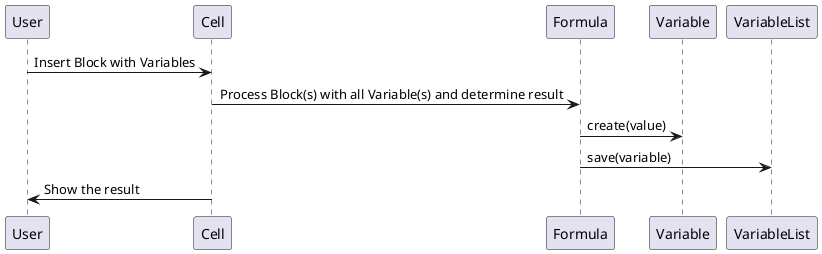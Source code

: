 @startuml
User -> Cell : Insert Block with Variables
Cell->Formula : Process Block(s) with all Variable(s) and determine result
Formula->Variable : create(value)
Formula->VariableList : save(variable)
Cell->User : Show the result
@enduml
